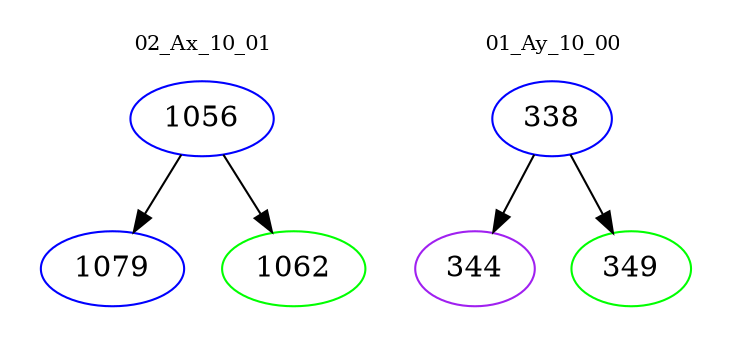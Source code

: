 digraph{
subgraph cluster_0 {
color = white
label = "02_Ax_10_01";
fontsize=10;
T0_1056 [label="1056", color="blue"]
T0_1056 -> T0_1079 [color="black"]
T0_1079 [label="1079", color="blue"]
T0_1056 -> T0_1062 [color="black"]
T0_1062 [label="1062", color="green"]
}
subgraph cluster_1 {
color = white
label = "01_Ay_10_00";
fontsize=10;
T1_338 [label="338", color="blue"]
T1_338 -> T1_344 [color="black"]
T1_344 [label="344", color="purple"]
T1_338 -> T1_349 [color="black"]
T1_349 [label="349", color="green"]
}
}
